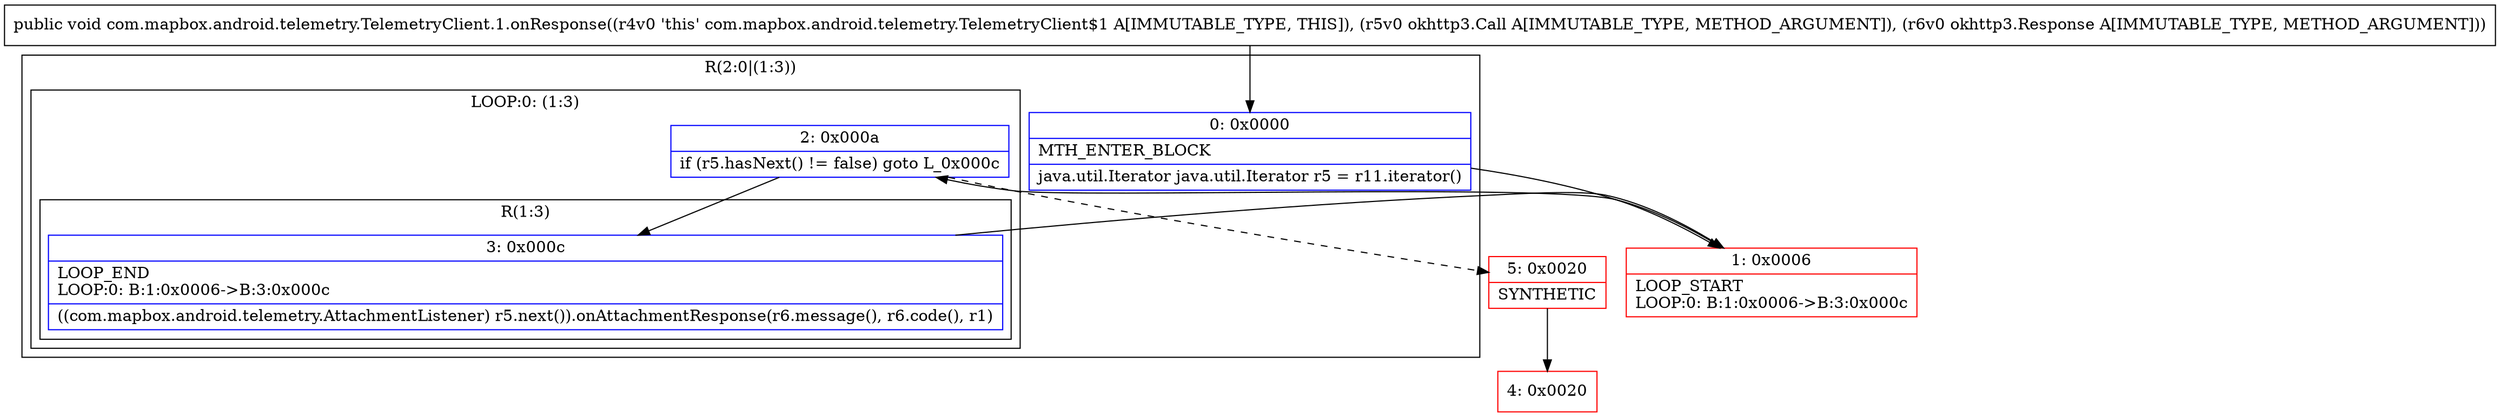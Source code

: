 digraph "CFG forcom.mapbox.android.telemetry.TelemetryClient.1.onResponse(Lokhttp3\/Call;Lokhttp3\/Response;)V" {
subgraph cluster_Region_1775289398 {
label = "R(2:0|(1:3))";
node [shape=record,color=blue];
Node_0 [shape=record,label="{0\:\ 0x0000|MTH_ENTER_BLOCK\l|java.util.Iterator java.util.Iterator r5 = r11.iterator()\l}"];
subgraph cluster_LoopRegion_1009109740 {
label = "LOOP:0: (1:3)";
node [shape=record,color=blue];
Node_2 [shape=record,label="{2\:\ 0x000a|if (r5.hasNext() != false) goto L_0x000c\l}"];
subgraph cluster_Region_67248586 {
label = "R(1:3)";
node [shape=record,color=blue];
Node_3 [shape=record,label="{3\:\ 0x000c|LOOP_END\lLOOP:0: B:1:0x0006\-\>B:3:0x000c\l|((com.mapbox.android.telemetry.AttachmentListener) r5.next()).onAttachmentResponse(r6.message(), r6.code(), r1)\l}"];
}
}
}
Node_1 [shape=record,color=red,label="{1\:\ 0x0006|LOOP_START\lLOOP:0: B:1:0x0006\-\>B:3:0x000c\l}"];
Node_4 [shape=record,color=red,label="{4\:\ 0x0020}"];
Node_5 [shape=record,color=red,label="{5\:\ 0x0020|SYNTHETIC\l}"];
MethodNode[shape=record,label="{public void com.mapbox.android.telemetry.TelemetryClient.1.onResponse((r4v0 'this' com.mapbox.android.telemetry.TelemetryClient$1 A[IMMUTABLE_TYPE, THIS]), (r5v0 okhttp3.Call A[IMMUTABLE_TYPE, METHOD_ARGUMENT]), (r6v0 okhttp3.Response A[IMMUTABLE_TYPE, METHOD_ARGUMENT])) }"];
MethodNode -> Node_0;
Node_0 -> Node_1;
Node_2 -> Node_3;
Node_2 -> Node_5[style=dashed];
Node_3 -> Node_1;
Node_1 -> Node_2;
Node_5 -> Node_4;
}

